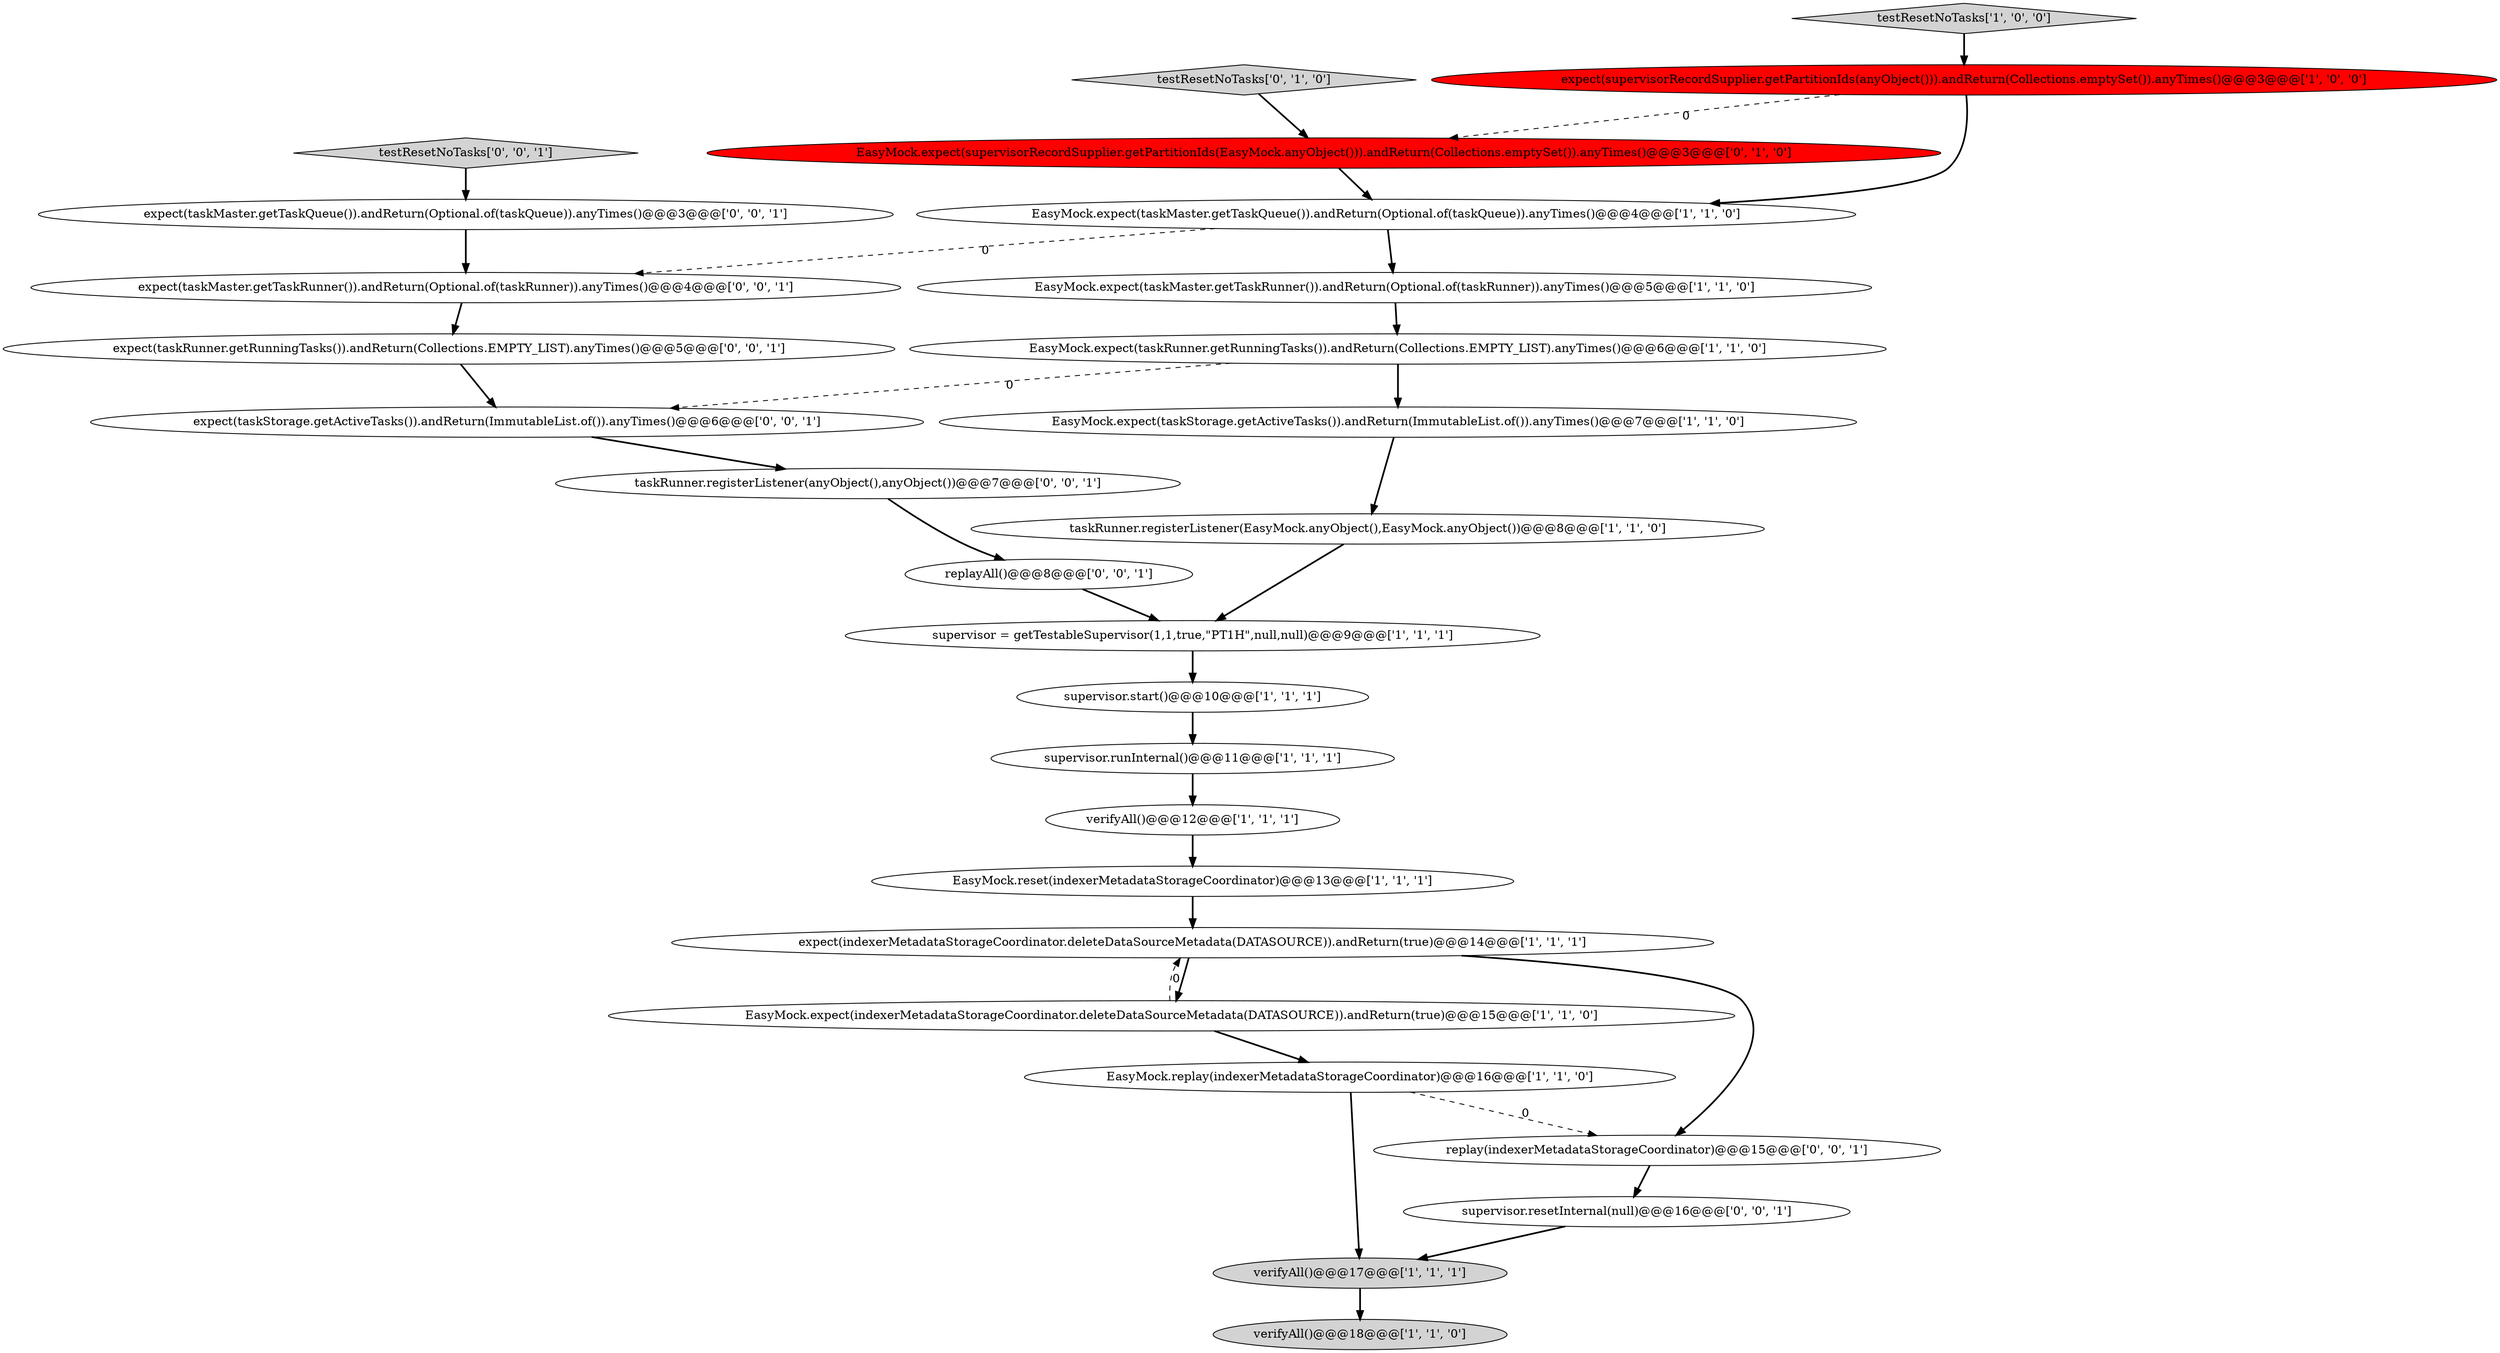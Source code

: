 digraph {
12 [style = filled, label = "expect(supervisorRecordSupplier.getPartitionIds(anyObject())).andReturn(Collections.emptySet()).anyTimes()@@@3@@@['1', '0', '0']", fillcolor = red, shape = ellipse image = "AAA1AAABBB1BBB"];
26 [style = filled, label = "expect(taskMaster.getTaskQueue()).andReturn(Optional.of(taskQueue)).anyTimes()@@@3@@@['0', '0', '1']", fillcolor = white, shape = ellipse image = "AAA0AAABBB3BBB"];
20 [style = filled, label = "expect(taskMaster.getTaskRunner()).andReturn(Optional.of(taskRunner)).anyTimes()@@@4@@@['0', '0', '1']", fillcolor = white, shape = ellipse image = "AAA0AAABBB3BBB"];
21 [style = filled, label = "supervisor.resetInternal(null)@@@16@@@['0', '0', '1']", fillcolor = white, shape = ellipse image = "AAA0AAABBB3BBB"];
19 [style = filled, label = "expect(taskStorage.getActiveTasks()).andReturn(ImmutableList.of()).anyTimes()@@@6@@@['0', '0', '1']", fillcolor = white, shape = ellipse image = "AAA0AAABBB3BBB"];
23 [style = filled, label = "expect(taskRunner.getRunningTasks()).andReturn(Collections.EMPTY_LIST).anyTimes()@@@5@@@['0', '0', '1']", fillcolor = white, shape = ellipse image = "AAA0AAABBB3BBB"];
2 [style = filled, label = "testResetNoTasks['1', '0', '0']", fillcolor = lightgray, shape = diamond image = "AAA0AAABBB1BBB"];
7 [style = filled, label = "supervisor.runInternal()@@@11@@@['1', '1', '1']", fillcolor = white, shape = ellipse image = "AAA0AAABBB1BBB"];
4 [style = filled, label = "EasyMock.expect(indexerMetadataStorageCoordinator.deleteDataSourceMetadata(DATASOURCE)).andReturn(true)@@@15@@@['1', '1', '0']", fillcolor = white, shape = ellipse image = "AAA0AAABBB1BBB"];
17 [style = filled, label = "testResetNoTasks['0', '1', '0']", fillcolor = lightgray, shape = diamond image = "AAA0AAABBB2BBB"];
6 [style = filled, label = "supervisor = getTestableSupervisor(1,1,true,\"PT1H\",null,null)@@@9@@@['1', '1', '1']", fillcolor = white, shape = ellipse image = "AAA0AAABBB1BBB"];
16 [style = filled, label = "supervisor.start()@@@10@@@['1', '1', '1']", fillcolor = white, shape = ellipse image = "AAA0AAABBB1BBB"];
14 [style = filled, label = "EasyMock.expect(taskStorage.getActiveTasks()).andReturn(ImmutableList.of()).anyTimes()@@@7@@@['1', '1', '0']", fillcolor = white, shape = ellipse image = "AAA0AAABBB1BBB"];
9 [style = filled, label = "verifyAll()@@@18@@@['1', '1', '0']", fillcolor = lightgray, shape = ellipse image = "AAA0AAABBB1BBB"];
0 [style = filled, label = "expect(indexerMetadataStorageCoordinator.deleteDataSourceMetadata(DATASOURCE)).andReturn(true)@@@14@@@['1', '1', '1']", fillcolor = white, shape = ellipse image = "AAA0AAABBB1BBB"];
1 [style = filled, label = "EasyMock.expect(taskMaster.getTaskRunner()).andReturn(Optional.of(taskRunner)).anyTimes()@@@5@@@['1', '1', '0']", fillcolor = white, shape = ellipse image = "AAA0AAABBB1BBB"];
24 [style = filled, label = "taskRunner.registerListener(anyObject(),anyObject())@@@7@@@['0', '0', '1']", fillcolor = white, shape = ellipse image = "AAA0AAABBB3BBB"];
13 [style = filled, label = "verifyAll()@@@12@@@['1', '1', '1']", fillcolor = white, shape = ellipse image = "AAA0AAABBB1BBB"];
15 [style = filled, label = "taskRunner.registerListener(EasyMock.anyObject(),EasyMock.anyObject())@@@8@@@['1', '1', '0']", fillcolor = white, shape = ellipse image = "AAA0AAABBB1BBB"];
22 [style = filled, label = "replayAll()@@@8@@@['0', '0', '1']", fillcolor = white, shape = ellipse image = "AAA0AAABBB3BBB"];
25 [style = filled, label = "replay(indexerMetadataStorageCoordinator)@@@15@@@['0', '0', '1']", fillcolor = white, shape = ellipse image = "AAA0AAABBB3BBB"];
18 [style = filled, label = "EasyMock.expect(supervisorRecordSupplier.getPartitionIds(EasyMock.anyObject())).andReturn(Collections.emptySet()).anyTimes()@@@3@@@['0', '1', '0']", fillcolor = red, shape = ellipse image = "AAA1AAABBB2BBB"];
5 [style = filled, label = "EasyMock.reset(indexerMetadataStorageCoordinator)@@@13@@@['1', '1', '1']", fillcolor = white, shape = ellipse image = "AAA0AAABBB1BBB"];
27 [style = filled, label = "testResetNoTasks['0', '0', '1']", fillcolor = lightgray, shape = diamond image = "AAA0AAABBB3BBB"];
8 [style = filled, label = "EasyMock.expect(taskMaster.getTaskQueue()).andReturn(Optional.of(taskQueue)).anyTimes()@@@4@@@['1', '1', '0']", fillcolor = white, shape = ellipse image = "AAA0AAABBB1BBB"];
11 [style = filled, label = "verifyAll()@@@17@@@['1', '1', '1']", fillcolor = lightgray, shape = ellipse image = "AAA0AAABBB1BBB"];
10 [style = filled, label = "EasyMock.replay(indexerMetadataStorageCoordinator)@@@16@@@['1', '1', '0']", fillcolor = white, shape = ellipse image = "AAA0AAABBB1BBB"];
3 [style = filled, label = "EasyMock.expect(taskRunner.getRunningTasks()).andReturn(Collections.EMPTY_LIST).anyTimes()@@@6@@@['1', '1', '0']", fillcolor = white, shape = ellipse image = "AAA0AAABBB1BBB"];
7->13 [style = bold, label=""];
4->10 [style = bold, label=""];
3->14 [style = bold, label=""];
8->20 [style = dashed, label="0"];
16->7 [style = bold, label=""];
1->3 [style = bold, label=""];
4->0 [style = dashed, label="0"];
15->6 [style = bold, label=""];
11->9 [style = bold, label=""];
24->22 [style = bold, label=""];
2->12 [style = bold, label=""];
19->24 [style = bold, label=""];
3->19 [style = dashed, label="0"];
8->1 [style = bold, label=""];
27->26 [style = bold, label=""];
20->23 [style = bold, label=""];
5->0 [style = bold, label=""];
21->11 [style = bold, label=""];
0->4 [style = bold, label=""];
6->16 [style = bold, label=""];
12->8 [style = bold, label=""];
0->25 [style = bold, label=""];
23->19 [style = bold, label=""];
13->5 [style = bold, label=""];
12->18 [style = dashed, label="0"];
14->15 [style = bold, label=""];
18->8 [style = bold, label=""];
10->25 [style = dashed, label="0"];
17->18 [style = bold, label=""];
26->20 [style = bold, label=""];
25->21 [style = bold, label=""];
22->6 [style = bold, label=""];
10->11 [style = bold, label=""];
}
